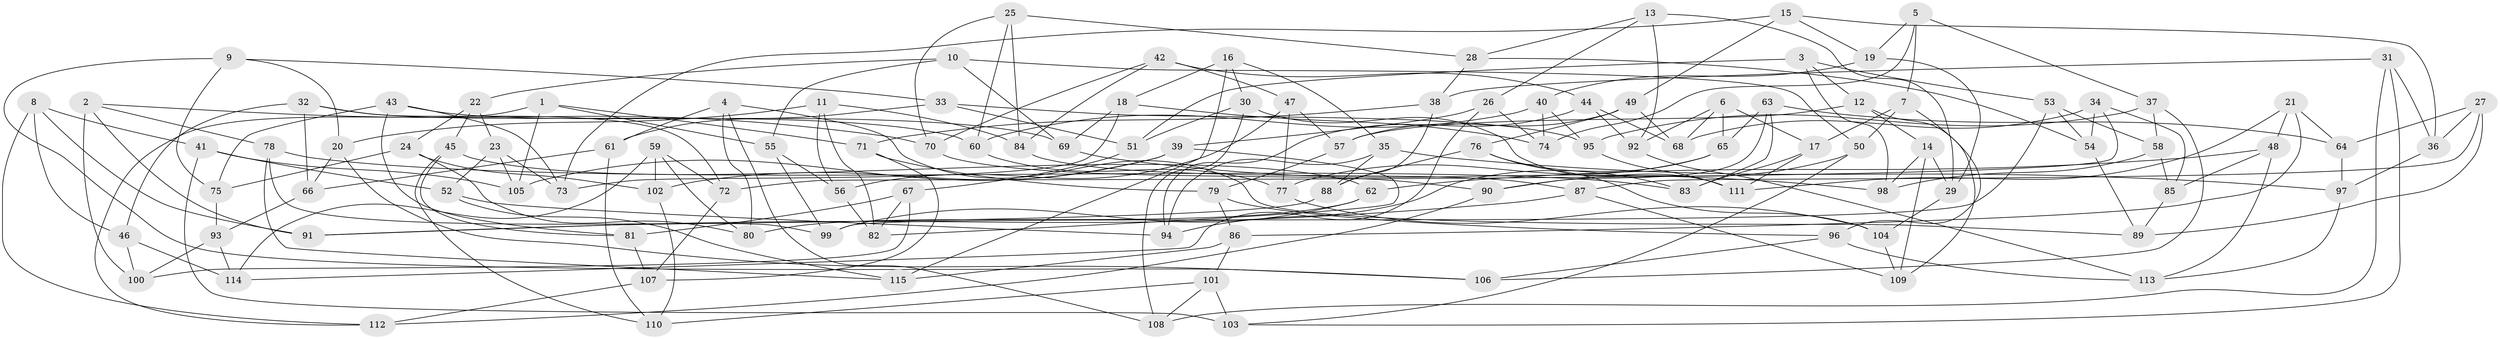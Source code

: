 // Generated by graph-tools (version 1.1) at 2025/11/02/27/25 16:11:47]
// undirected, 115 vertices, 230 edges
graph export_dot {
graph [start="1"]
  node [color=gray90,style=filled];
  1;
  2;
  3;
  4;
  5;
  6;
  7;
  8;
  9;
  10;
  11;
  12;
  13;
  14;
  15;
  16;
  17;
  18;
  19;
  20;
  21;
  22;
  23;
  24;
  25;
  26;
  27;
  28;
  29;
  30;
  31;
  32;
  33;
  34;
  35;
  36;
  37;
  38;
  39;
  40;
  41;
  42;
  43;
  44;
  45;
  46;
  47;
  48;
  49;
  50;
  51;
  52;
  53;
  54;
  55;
  56;
  57;
  58;
  59;
  60;
  61;
  62;
  63;
  64;
  65;
  66;
  67;
  68;
  69;
  70;
  71;
  72;
  73;
  74;
  75;
  76;
  77;
  78;
  79;
  80;
  81;
  82;
  83;
  84;
  85;
  86;
  87;
  88;
  89;
  90;
  91;
  92;
  93;
  94;
  95;
  96;
  97;
  98;
  99;
  100;
  101;
  102;
  103;
  104;
  105;
  106;
  107;
  108;
  109;
  110;
  111;
  112;
  113;
  114;
  115;
  1 -- 105;
  1 -- 55;
  1 -- 112;
  1 -- 71;
  2 -- 91;
  2 -- 100;
  2 -- 70;
  2 -- 78;
  3 -- 98;
  3 -- 53;
  3 -- 51;
  3 -- 12;
  4 -- 80;
  4 -- 89;
  4 -- 61;
  4 -- 108;
  5 -- 37;
  5 -- 7;
  5 -- 19;
  5 -- 74;
  6 -- 92;
  6 -- 68;
  6 -- 65;
  6 -- 17;
  7 -- 96;
  7 -- 50;
  7 -- 17;
  8 -- 91;
  8 -- 112;
  8 -- 46;
  8 -- 41;
  9 -- 106;
  9 -- 20;
  9 -- 75;
  9 -- 33;
  10 -- 50;
  10 -- 22;
  10 -- 69;
  10 -- 55;
  11 -- 84;
  11 -- 56;
  11 -- 20;
  11 -- 82;
  12 -- 57;
  12 -- 14;
  12 -- 109;
  13 -- 28;
  13 -- 26;
  13 -- 92;
  13 -- 29;
  14 -- 98;
  14 -- 109;
  14 -- 29;
  15 -- 73;
  15 -- 36;
  15 -- 19;
  15 -- 49;
  16 -- 115;
  16 -- 18;
  16 -- 35;
  16 -- 30;
  17 -- 111;
  17 -- 83;
  18 -- 73;
  18 -- 74;
  18 -- 69;
  19 -- 29;
  19 -- 40;
  20 -- 106;
  20 -- 66;
  21 -- 48;
  21 -- 86;
  21 -- 111;
  21 -- 64;
  22 -- 23;
  22 -- 24;
  22 -- 45;
  23 -- 105;
  23 -- 52;
  23 -- 73;
  24 -- 102;
  24 -- 75;
  24 -- 80;
  25 -- 70;
  25 -- 28;
  25 -- 84;
  25 -- 60;
  26 -- 39;
  26 -- 114;
  26 -- 74;
  27 -- 64;
  27 -- 87;
  27 -- 36;
  27 -- 89;
  28 -- 38;
  28 -- 54;
  29 -- 104;
  30 -- 51;
  30 -- 108;
  30 -- 111;
  31 -- 108;
  31 -- 36;
  31 -- 103;
  31 -- 38;
  32 -- 66;
  32 -- 46;
  32 -- 60;
  32 -- 72;
  33 -- 95;
  33 -- 51;
  33 -- 61;
  34 -- 54;
  34 -- 85;
  34 -- 68;
  34 -- 72;
  35 -- 94;
  35 -- 97;
  35 -- 88;
  36 -- 97;
  37 -- 106;
  37 -- 95;
  37 -- 58;
  38 -- 88;
  38 -- 71;
  39 -- 105;
  39 -- 102;
  39 -- 82;
  40 -- 74;
  40 -- 60;
  40 -- 95;
  41 -- 103;
  41 -- 52;
  41 -- 105;
  42 -- 70;
  42 -- 47;
  42 -- 84;
  42 -- 44;
  43 -- 73;
  43 -- 81;
  43 -- 75;
  43 -- 69;
  44 -- 94;
  44 -- 68;
  44 -- 92;
  45 -- 110;
  45 -- 81;
  45 -- 62;
  46 -- 100;
  46 -- 114;
  47 -- 77;
  47 -- 56;
  47 -- 57;
  48 -- 85;
  48 -- 62;
  48 -- 113;
  49 -- 57;
  49 -- 76;
  49 -- 68;
  50 -- 90;
  50 -- 103;
  51 -- 67;
  52 -- 115;
  52 -- 94;
  53 -- 54;
  53 -- 99;
  53 -- 58;
  54 -- 89;
  55 -- 99;
  55 -- 56;
  56 -- 82;
  57 -- 79;
  58 -- 85;
  58 -- 98;
  59 -- 114;
  59 -- 80;
  59 -- 102;
  59 -- 72;
  60 -- 77;
  61 -- 110;
  61 -- 66;
  62 -- 80;
  62 -- 99;
  63 -- 64;
  63 -- 83;
  63 -- 65;
  63 -- 90;
  64 -- 97;
  65 -- 94;
  65 -- 77;
  66 -- 93;
  67 -- 100;
  67 -- 82;
  67 -- 81;
  69 -- 98;
  70 -- 90;
  71 -- 79;
  71 -- 107;
  72 -- 107;
  75 -- 93;
  76 -- 88;
  76 -- 83;
  76 -- 104;
  77 -- 104;
  78 -- 99;
  78 -- 83;
  78 -- 115;
  79 -- 96;
  79 -- 86;
  81 -- 107;
  84 -- 87;
  85 -- 89;
  86 -- 115;
  86 -- 101;
  87 -- 109;
  87 -- 91;
  88 -- 91;
  90 -- 112;
  92 -- 113;
  93 -- 114;
  93 -- 100;
  95 -- 111;
  96 -- 113;
  96 -- 106;
  97 -- 113;
  101 -- 108;
  101 -- 110;
  101 -- 103;
  102 -- 110;
  104 -- 109;
  107 -- 112;
}
